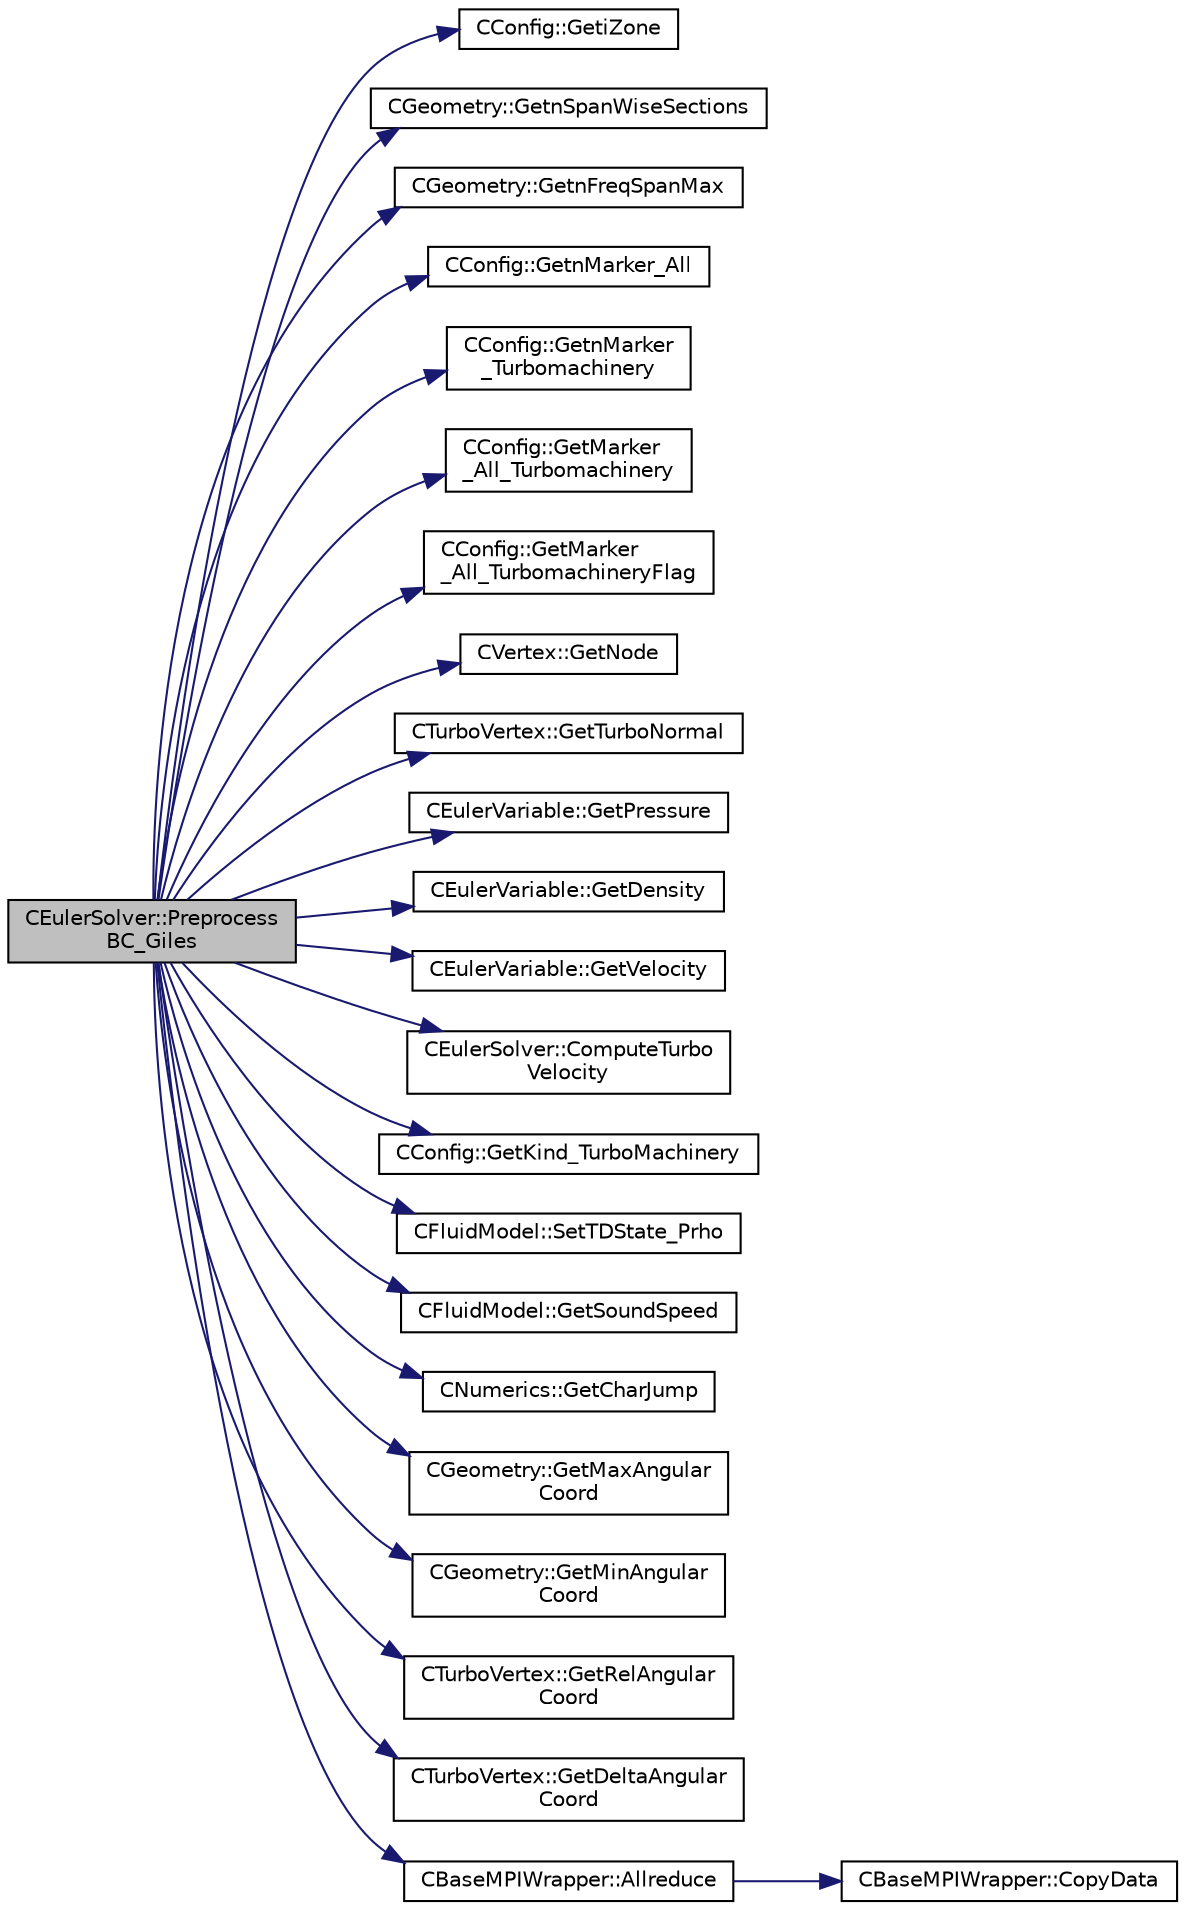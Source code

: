 digraph "CEulerSolver::PreprocessBC_Giles"
{
  edge [fontname="Helvetica",fontsize="10",labelfontname="Helvetica",labelfontsize="10"];
  node [fontname="Helvetica",fontsize="10",shape=record];
  rankdir="LR";
  Node2352 [label="CEulerSolver::Preprocess\lBC_Giles",height=0.2,width=0.4,color="black", fillcolor="grey75", style="filled", fontcolor="black"];
  Node2352 -> Node2353 [color="midnightblue",fontsize="10",style="solid",fontname="Helvetica"];
  Node2353 [label="CConfig::GetiZone",height=0.2,width=0.4,color="black", fillcolor="white", style="filled",URL="$class_c_config.html#ac09e21f44792b38adb3f933a4426b25f",tooltip="Provides the number of varaibles. "];
  Node2352 -> Node2354 [color="midnightblue",fontsize="10",style="solid",fontname="Helvetica"];
  Node2354 [label="CGeometry::GetnSpanWiseSections",height=0.2,width=0.4,color="black", fillcolor="white", style="filled",URL="$class_c_geometry.html#a965aa6efa5fcae66562e2ece7c2469f6",tooltip="Get number of span wise section. "];
  Node2352 -> Node2355 [color="midnightblue",fontsize="10",style="solid",fontname="Helvetica"];
  Node2355 [label="CGeometry::GetnFreqSpanMax",height=0.2,width=0.4,color="black", fillcolor="white", style="filled",URL="$class_c_geometry.html#ac34d6d17098103734e167bbb08c73a60",tooltip="Get number of max frequencies for initializing the Fourier Coefficient for NR BC. ..."];
  Node2352 -> Node2356 [color="midnightblue",fontsize="10",style="solid",fontname="Helvetica"];
  Node2356 [label="CConfig::GetnMarker_All",height=0.2,width=0.4,color="black", fillcolor="white", style="filled",URL="$class_c_config.html#a300c4884edfc0c2acf395036439004f4",tooltip="Get the total number of boundary markers including send/receive domains. "];
  Node2352 -> Node2357 [color="midnightblue",fontsize="10",style="solid",fontname="Helvetica"];
  Node2357 [label="CConfig::GetnMarker\l_Turbomachinery",height=0.2,width=0.4,color="black", fillcolor="white", style="filled",URL="$class_c_config.html#a8f0ce5b4f605f885ae5391f567e3ae20",tooltip="number Turbomachinery performance option specified from config file. "];
  Node2352 -> Node2358 [color="midnightblue",fontsize="10",style="solid",fontname="Helvetica"];
  Node2358 [label="CConfig::GetMarker\l_All_Turbomachinery",height=0.2,width=0.4,color="black", fillcolor="white", style="filled",URL="$class_c_config.html#a2989859c3fb041c6b83c1d3bf64f2f34",tooltip="Get the Turbomachinery information for a marker val_marker. "];
  Node2352 -> Node2359 [color="midnightblue",fontsize="10",style="solid",fontname="Helvetica"];
  Node2359 [label="CConfig::GetMarker\l_All_TurbomachineryFlag",height=0.2,width=0.4,color="black", fillcolor="white", style="filled",URL="$class_c_config.html#ab74c164cca94a37de37dd2322c53f98c",tooltip="Get the Turbomachinery flag information for a marker val_marker. "];
  Node2352 -> Node2360 [color="midnightblue",fontsize="10",style="solid",fontname="Helvetica"];
  Node2360 [label="CVertex::GetNode",height=0.2,width=0.4,color="black", fillcolor="white", style="filled",URL="$class_c_vertex.html#a95c513bf927464157ed96b6c79779a1f",tooltip="Get the node of the vertex. "];
  Node2352 -> Node2361 [color="midnightblue",fontsize="10",style="solid",fontname="Helvetica"];
  Node2361 [label="CTurboVertex::GetTurboNormal",height=0.2,width=0.4,color="black", fillcolor="white", style="filled",URL="$class_c_turbo_vertex.html#a60c1d51f481012d3f5a89626c95ab9e1",tooltip="Copy the the turbo normal vector of a face. "];
  Node2352 -> Node2362 [color="midnightblue",fontsize="10",style="solid",fontname="Helvetica"];
  Node2362 [label="CEulerVariable::GetPressure",height=0.2,width=0.4,color="black", fillcolor="white", style="filled",URL="$class_c_euler_variable.html#a5e1ee3cd1062365d7da17ee3ee49537e",tooltip="Get the flow pressure. "];
  Node2352 -> Node2363 [color="midnightblue",fontsize="10",style="solid",fontname="Helvetica"];
  Node2363 [label="CEulerVariable::GetDensity",height=0.2,width=0.4,color="black", fillcolor="white", style="filled",URL="$class_c_euler_variable.html#ab8ef32400854040ecb883825f907bed3",tooltip="Get the density of the flow. "];
  Node2352 -> Node2364 [color="midnightblue",fontsize="10",style="solid",fontname="Helvetica"];
  Node2364 [label="CEulerVariable::GetVelocity",height=0.2,width=0.4,color="black", fillcolor="white", style="filled",URL="$class_c_euler_variable.html#afb2ba375855bc63c9bc96227efaece99",tooltip="Get the velocity of the flow. "];
  Node2352 -> Node2365 [color="midnightblue",fontsize="10",style="solid",fontname="Helvetica"];
  Node2365 [label="CEulerSolver::ComputeTurbo\lVelocity",height=0.2,width=0.4,color="black", fillcolor="white", style="filled",URL="$class_c_euler_solver.html#a9fe7d076e6a0ffd1350af23a9d50ab7b",tooltip="it take a velocity in the cartesian reference of framework and transform into the turbomachinery fram..."];
  Node2352 -> Node2366 [color="midnightblue",fontsize="10",style="solid",fontname="Helvetica"];
  Node2366 [label="CConfig::GetKind_TurboMachinery",height=0.2,width=0.4,color="black", fillcolor="white", style="filled",URL="$class_c_config.html#afa3df6ff19988c7d4cc7bb350928e12b",tooltip="Get the kind of turbomachinery architecture. "];
  Node2352 -> Node2367 [color="midnightblue",fontsize="10",style="solid",fontname="Helvetica"];
  Node2367 [label="CFluidModel::SetTDState_Prho",height=0.2,width=0.4,color="black", fillcolor="white", style="filled",URL="$class_c_fluid_model.html#ad93e74a6cc6610e9c31c180040bda4e6",tooltip="virtual member that would be different for each gas model implemented "];
  Node2352 -> Node2368 [color="midnightblue",fontsize="10",style="solid",fontname="Helvetica"];
  Node2368 [label="CFluidModel::GetSoundSpeed",height=0.2,width=0.4,color="black", fillcolor="white", style="filled",URL="$class_c_fluid_model.html#a4a2b307dfa2a545c632548c8d7c6e86c",tooltip="Get fluid speed of sound. "];
  Node2352 -> Node2369 [color="midnightblue",fontsize="10",style="solid",fontname="Helvetica"];
  Node2369 [label="CNumerics::GetCharJump",height=0.2,width=0.4,color="black", fillcolor="white", style="filled",URL="$class_c_numerics.html#a45d7bd270896f7c80372208046b5ffee",tooltip="Computation of the matrix R. "];
  Node2352 -> Node2370 [color="midnightblue",fontsize="10",style="solid",fontname="Helvetica"];
  Node2370 [label="CGeometry::GetMaxAngular\lCoord",height=0.2,width=0.4,color="black", fillcolor="white", style="filled",URL="$class_c_geometry.html#ada5ecc199b7370a716732ae12d72e7b4",tooltip="A virtual member. "];
  Node2352 -> Node2371 [color="midnightblue",fontsize="10",style="solid",fontname="Helvetica"];
  Node2371 [label="CGeometry::GetMinAngular\lCoord",height=0.2,width=0.4,color="black", fillcolor="white", style="filled",URL="$class_c_geometry.html#a4b23893745c46de956e036cfd1b61ab5",tooltip="A virtual member. "];
  Node2352 -> Node2372 [color="midnightblue",fontsize="10",style="solid",fontname="Helvetica"];
  Node2372 [label="CTurboVertex::GetRelAngular\lCoord",height=0.2,width=0.4,color="black", fillcolor="white", style="filled",URL="$class_c_turbo_vertex.html#a45d9c24afa9982769e26a3ac73661806",tooltip="get angular coord. "];
  Node2352 -> Node2373 [color="midnightblue",fontsize="10",style="solid",fontname="Helvetica"];
  Node2373 [label="CTurboVertex::GetDeltaAngular\lCoord",height=0.2,width=0.4,color="black", fillcolor="white", style="filled",URL="$class_c_turbo_vertex.html#a5de030c95a4fa6b2a46e6cbc00dc9651",tooltip="get angular coord. "];
  Node2352 -> Node2374 [color="midnightblue",fontsize="10",style="solid",fontname="Helvetica"];
  Node2374 [label="CBaseMPIWrapper::Allreduce",height=0.2,width=0.4,color="black", fillcolor="white", style="filled",URL="$class_c_base_m_p_i_wrapper.html#a637b6fd917a8ca91ce748ba88e0d66b6"];
  Node2374 -> Node2375 [color="midnightblue",fontsize="10",style="solid",fontname="Helvetica"];
  Node2375 [label="CBaseMPIWrapper::CopyData",height=0.2,width=0.4,color="black", fillcolor="white", style="filled",URL="$class_c_base_m_p_i_wrapper.html#a4725cc1dd65b161b483e812a538a5e36"];
}

